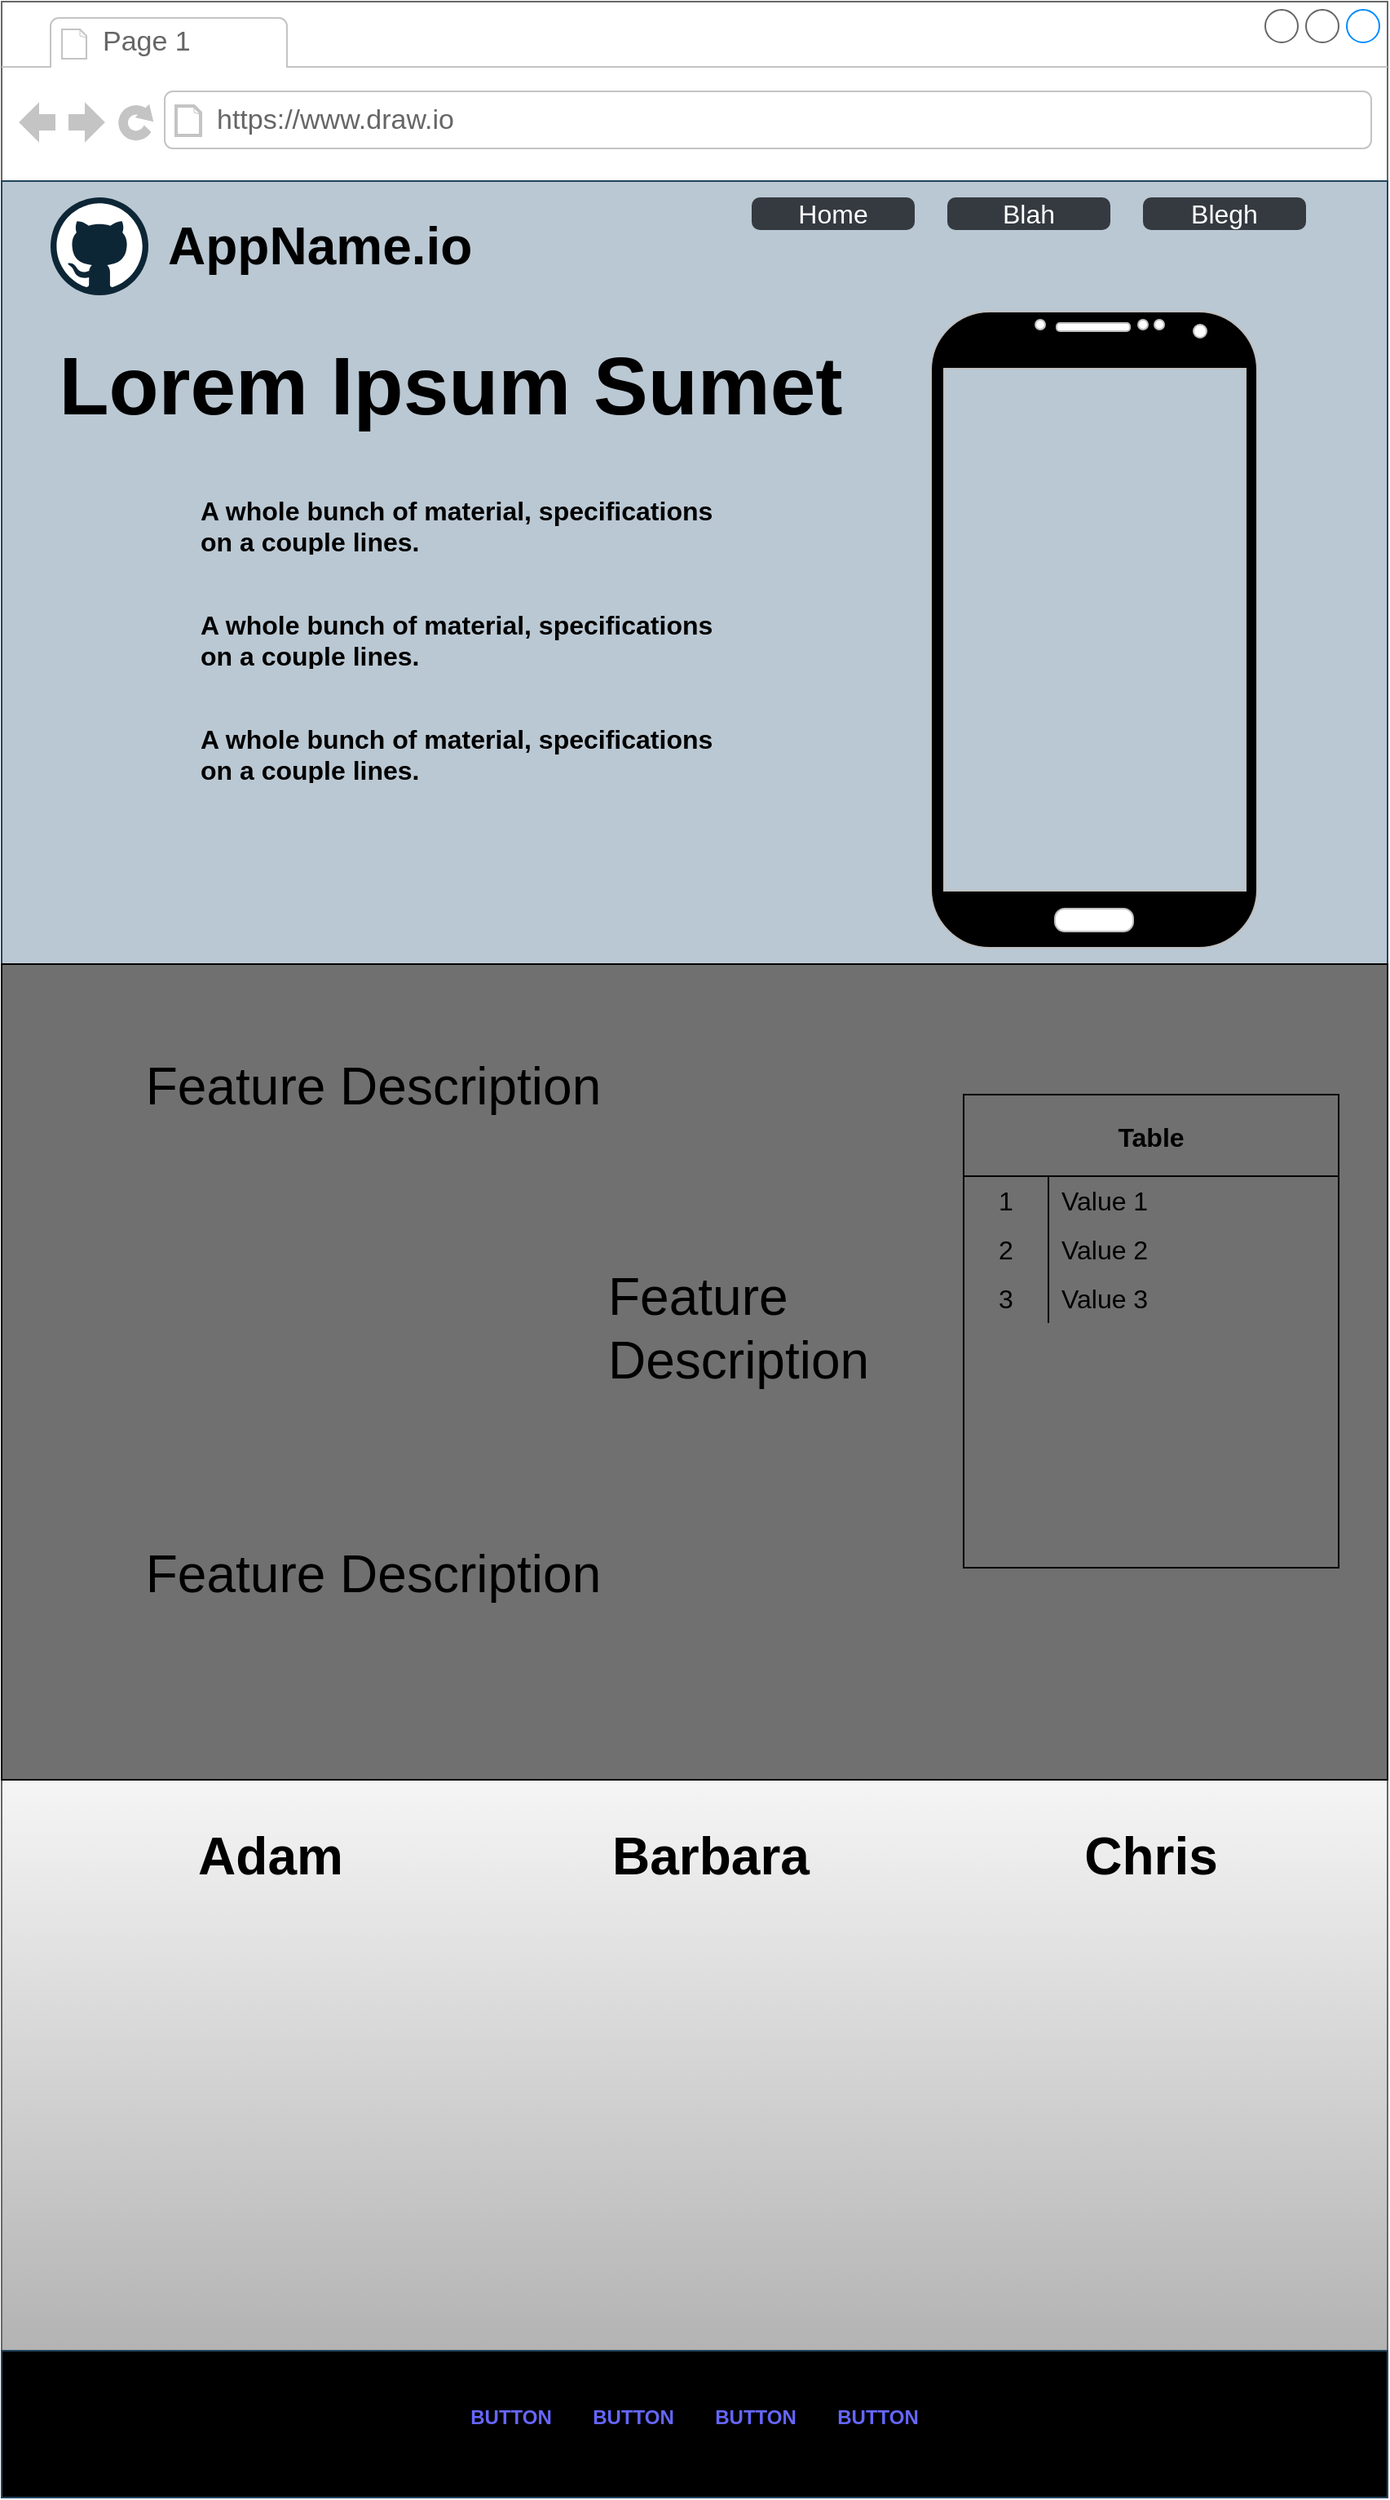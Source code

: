 <mxfile version="18.0.3" type="device"><diagram id="9yhGlh_gxA-6SJREZYWy" name="Page-1"><mxGraphModel dx="1100" dy="752" grid="1" gridSize="10" guides="1" tooltips="1" connect="1" arrows="1" fold="1" page="1" pageScale="1" pageWidth="850" pageHeight="1100" math="0" shadow="0"><root><mxCell id="0"/><mxCell id="1" parent="0"/><mxCell id="E7ukLlpA-Y6Tz7fegazZ-1" value="" style="strokeWidth=1;shadow=0;dashed=0;align=center;html=1;shape=mxgraph.mockup.containers.browserWindow;rSize=0;strokeColor=#666666;strokeColor2=#008cff;strokeColor3=#c4c4c4;mainText=,;recursiveResize=0;container=0;" vertex="1" parent="1"><mxGeometry width="850" height="1530" as="geometry"/></mxCell><mxCell id="E7ukLlpA-Y6Tz7fegazZ-10" value="" style="rounded=0;whiteSpace=wrap;html=1;fillColor=#bac8d3;strokeColor=#23445d;" vertex="1" parent="1"><mxGeometry y="110" width="850" height="480" as="geometry"/></mxCell><mxCell id="E7ukLlpA-Y6Tz7fegazZ-68" value="" style="rounded=0;whiteSpace=wrap;html=1;fontSize=32;fillColor=#f5f5f5;strokeColor=#666666;gradientColor=#b3b3b3;" vertex="1" parent="1"><mxGeometry y="1090" width="850" height="350" as="geometry"/></mxCell><mxCell id="E7ukLlpA-Y6Tz7fegazZ-22" value="" style="verticalLabelPosition=bottom;verticalAlign=top;html=1;shadow=0;dashed=0;strokeWidth=1;shape=mxgraph.android.phone2;strokeColor=#c0c0c0;fillColor=#000000;" vertex="1" parent="1"><mxGeometry x="570" y="190" width="200" height="390" as="geometry"/></mxCell><mxCell id="E7ukLlpA-Y6Tz7fegazZ-23" value="Blegh" style="html=1;shadow=0;dashed=0;shape=mxgraph.bootstrap.rrect;rSize=5;strokeColor=none;strokeWidth=1;fillColor=#343A40;fontColor=#ffffff;whiteSpace=wrap;align=center;verticalAlign=middle;spacingLeft=0;fontStyle=0;fontSize=16;spacing=5;" vertex="1" parent="1"><mxGeometry x="700" y="120" width="100" height="20" as="geometry"/></mxCell><mxCell id="E7ukLlpA-Y6Tz7fegazZ-24" value="Blah" style="html=1;shadow=0;dashed=0;shape=mxgraph.bootstrap.rrect;rSize=5;strokeColor=none;strokeWidth=1;fillColor=#343A40;fontColor=#ffffff;whiteSpace=wrap;align=center;verticalAlign=middle;spacingLeft=0;fontStyle=0;fontSize=16;spacing=5;" vertex="1" parent="1"><mxGeometry x="580" y="120" width="100" height="20" as="geometry"/></mxCell><mxCell id="E7ukLlpA-Y6Tz7fegazZ-25" value="Home" style="html=1;shadow=0;dashed=0;shape=mxgraph.bootstrap.rrect;rSize=5;strokeColor=none;strokeWidth=1;fillColor=#343A40;fontColor=#ffffff;whiteSpace=wrap;align=center;verticalAlign=middle;spacingLeft=0;fontStyle=0;fontSize=16;spacing=5;" vertex="1" parent="1"><mxGeometry x="460" y="120" width="100" height="20" as="geometry"/></mxCell><mxCell id="E7ukLlpA-Y6Tz7fegazZ-26" value="Lorem Ipsum Sumet" style="text;strokeColor=none;fillColor=none;html=1;fontSize=50;fontStyle=1;verticalAlign=middle;align=center;" vertex="1" parent="1"><mxGeometry x="100" y="150" width="350" height="170" as="geometry"/></mxCell><mxCell id="E7ukLlpA-Y6Tz7fegazZ-31" value="" style="rounded=0;whiteSpace=wrap;html=1;fontSize=16;fillColor=#707070;" vertex="1" parent="1"><mxGeometry y="590" width="850" height="500" as="geometry"/></mxCell><mxCell id="E7ukLlpA-Y6Tz7fegazZ-36" value="" style="shape=image;html=1;verticalAlign=top;verticalLabelPosition=bottom;labelBackgroundColor=#ffffff;imageAspect=0;aspect=fixed;image=https://cdn4.iconfinder.com/data/icons/48-bubbles/48/24.TV-128.png;fontSize=32;fillColor=#707070;" vertex="1" parent="1"><mxGeometry x="60" y="670" width="300" height="300" as="geometry"/></mxCell><mxCell id="E7ukLlpA-Y6Tz7fegazZ-37" value="" style="shape=image;html=1;verticalAlign=top;verticalLabelPosition=bottom;labelBackgroundColor=#ffffff;imageAspect=0;aspect=fixed;image=https://cdn0.iconfinder.com/data/icons/phosphor-regular-vol-3/256/number-circle-one-128.png;fontSize=32;fillColor=#707070;imageBackground=none;" vertex="1" parent="1"><mxGeometry x="28" y="640" width="50" height="50" as="geometry"/></mxCell><mxCell id="E7ukLlpA-Y6Tz7fegazZ-38" value="" style="shape=image;html=1;verticalAlign=top;verticalLabelPosition=bottom;labelBackgroundColor=#ffffff;imageAspect=0;aspect=fixed;image=https://cdn0.iconfinder.com/data/icons/phosphor-regular-vol-3/256/number-circle-two-128.png;fontSize=32;fillColor=#707070;" vertex="1" parent="1"><mxGeometry x="280" y="780" width="58" height="58" as="geometry"/></mxCell><mxCell id="E7ukLlpA-Y6Tz7fegazZ-39" value="" style="shape=image;html=1;verticalAlign=top;verticalLabelPosition=bottom;labelBackgroundColor=#ffffff;imageAspect=0;aspect=fixed;image=https://cdn0.iconfinder.com/data/icons/phosphor-thin-vol-3/256/number-circle-three-thin-128.png;fontSize=32;fillColor=#707070;" vertex="1" parent="1"><mxGeometry x="30" y="940" width="48" height="48" as="geometry"/></mxCell><mxCell id="E7ukLlpA-Y6Tz7fegazZ-41" value="Feature Description" style="text;html=1;strokeColor=none;fillColor=none;align=center;verticalAlign=middle;whiteSpace=wrap;rounded=0;fontSize=32;" vertex="1" parent="1"><mxGeometry x="78" y="650" width="300" height="30" as="geometry"/></mxCell><mxCell id="E7ukLlpA-Y6Tz7fegazZ-42" value="Feature Description" style="text;html=1;strokeColor=none;fillColor=none;align=center;verticalAlign=middle;whiteSpace=wrap;rounded=0;fontSize=32;" vertex="1" parent="1"><mxGeometry x="78" y="949" width="300" height="30" as="geometry"/></mxCell><mxCell id="E7ukLlpA-Y6Tz7fegazZ-43" value="Feature Description" style="text;html=1;strokeColor=none;fillColor=none;align=left;verticalAlign=middle;whiteSpace=wrap;rounded=0;fontSize=32;" vertex="1" parent="1"><mxGeometry x="370" y="780" width="140" height="66" as="geometry"/></mxCell><mxCell id="E7ukLlpA-Y6Tz7fegazZ-2" value="Page 1" style="strokeWidth=1;shadow=0;dashed=0;align=center;html=1;shape=mxgraph.mockup.containers.anchor;fontSize=17;fontColor=#666666;align=left;" vertex="1" parent="1"><mxGeometry x="60" y="12" width="110" height="26" as="geometry"/></mxCell><mxCell id="E7ukLlpA-Y6Tz7fegazZ-3" value="https://www.draw.io" style="strokeWidth=1;shadow=0;dashed=0;align=center;html=1;shape=mxgraph.mockup.containers.anchor;rSize=0;fontSize=17;fontColor=#666666;align=left;" vertex="1" parent="1"><mxGeometry x="130" y="60" width="250" height="26" as="geometry"/></mxCell><UserObject label="A whole bunch of material, specifications on a couple lines." placeholders="1" id="E7ukLlpA-Y6Tz7fegazZ-29"><mxCell style="text;html=1;strokeColor=none;fillColor=none;align=left;verticalAlign=middle;whiteSpace=wrap;overflow=hidden;fontSize=16;fontStyle=1" vertex="1" parent="1"><mxGeometry x="120" y="370" width="340" height="40" as="geometry"/></mxCell></UserObject><UserObject label="A whole bunch of material, specifications on a couple lines." placeholders="1" id="E7ukLlpA-Y6Tz7fegazZ-27"><mxCell style="text;html=1;strokeColor=none;fillColor=none;align=left;verticalAlign=middle;whiteSpace=wrap;overflow=hidden;fontSize=16;fontStyle=1" vertex="1" parent="1"><mxGeometry x="120" y="300" width="340" height="40" as="geometry"/></mxCell></UserObject><UserObject label="A whole bunch of material, specifications on a couple lines." placeholders="1" id="E7ukLlpA-Y6Tz7fegazZ-30"><mxCell style="text;html=1;strokeColor=none;fillColor=none;align=left;verticalAlign=middle;whiteSpace=wrap;overflow=hidden;fontSize=16;fontStyle=1" vertex="1" parent="1"><mxGeometry x="120" y="440" width="340" height="40" as="geometry"/></mxCell></UserObject><mxCell id="E7ukLlpA-Y6Tz7fegazZ-32" value="" style="dashed=0;outlineConnect=0;html=1;align=center;labelPosition=center;verticalLabelPosition=bottom;verticalAlign=top;shape=mxgraph.weblogos.github;fontSize=16;fillColor=#707070;" vertex="1" parent="1"><mxGeometry x="30" y="120" width="60" height="60" as="geometry"/></mxCell><mxCell id="E7ukLlpA-Y6Tz7fegazZ-35" value="AppName.io" style="text;strokeColor=none;fillColor=none;html=1;fontSize=32;fontStyle=1;verticalAlign=middle;align=left;" vertex="1" parent="1"><mxGeometry x="100" y="125" width="270" height="50" as="geometry"/></mxCell><mxCell id="E7ukLlpA-Y6Tz7fegazZ-45" value="" style="shape=image;html=1;verticalAlign=top;verticalLabelPosition=bottom;labelBackgroundColor=#ffffff;imageAspect=0;aspect=fixed;image=https://cdn1.iconfinder.com/data/icons/heroicons-solid/20/thumb-up-128.png;fontSize=16;fillColor=#707070;" vertex="1" parent="1"><mxGeometry x="606" y="312" width="128" height="128" as="geometry"/></mxCell><mxCell id="E7ukLlpA-Y6Tz7fegazZ-48" value="" style="shape=image;html=1;verticalAlign=top;verticalLabelPosition=bottom;labelBackgroundColor=#ffffff;imageAspect=0;image=https://cdn2.iconfinder.com/data/icons/essential-web-4/50/comment-bubble-speech-chat-review-128.png;fontSize=32;fillColor=#707070;" vertex="1" parent="1"><mxGeometry x="60" y="1150" width="210" height="260" as="geometry"/></mxCell><mxCell id="E7ukLlpA-Y6Tz7fegazZ-51" value="" style="shape=image;html=1;verticalAlign=top;verticalLabelPosition=bottom;labelBackgroundColor=#ffffff;imageAspect=0;aspect=fixed;image=https://cdn4.iconfinder.com/data/icons/line-basic-ecommerce/64/icons_ecommerce_line-29-128.png;fontSize=32;fillColor=#707070;" vertex="1" parent="1"><mxGeometry x="101" y="1130" width="128" height="128" as="geometry"/></mxCell><mxCell id="E7ukLlpA-Y6Tz7fegazZ-53" value="" style="shape=image;html=1;verticalAlign=top;verticalLabelPosition=bottom;labelBackgroundColor=#ffffff;imageAspect=0;image=https://cdn2.iconfinder.com/data/icons/essential-web-4/50/comment-bubble-speech-chat-review-128.png;fontSize=32;fillColor=#707070;" vertex="1" parent="1"><mxGeometry x="330" y="1150" width="210" height="260" as="geometry"/></mxCell><mxCell id="E7ukLlpA-Y6Tz7fegazZ-54" value="" style="shape=image;html=1;verticalAlign=top;verticalLabelPosition=bottom;labelBackgroundColor=#ffffff;imageAspect=0;aspect=fixed;image=https://cdn4.iconfinder.com/data/icons/line-basic-ecommerce/64/icons_ecommerce_line-29-128.png;fontSize=32;fillColor=#707070;" vertex="1" parent="1"><mxGeometry x="371" y="1130" width="128" height="128" as="geometry"/></mxCell><mxCell id="E7ukLlpA-Y6Tz7fegazZ-55" value="" style="shape=image;html=1;verticalAlign=top;verticalLabelPosition=bottom;labelBackgroundColor=#ffffff;imageAspect=0;image=https://cdn2.iconfinder.com/data/icons/essential-web-4/50/comment-bubble-speech-chat-review-128.png;fontSize=32;fillColor=#707070;" vertex="1" parent="1"><mxGeometry x="600" y="1150" width="210" height="260" as="geometry"/></mxCell><mxCell id="E7ukLlpA-Y6Tz7fegazZ-56" value="" style="shape=image;html=1;verticalAlign=top;verticalLabelPosition=bottom;labelBackgroundColor=#ffffff;imageAspect=0;aspect=fixed;image=https://cdn4.iconfinder.com/data/icons/line-basic-ecommerce/64/icons_ecommerce_line-29-128.png;fontSize=32;fillColor=#707070;" vertex="1" parent="1"><mxGeometry x="641" y="1130" width="128" height="128" as="geometry"/></mxCell><mxCell id="E7ukLlpA-Y6Tz7fegazZ-57" value="" style="shape=image;html=1;verticalAlign=top;verticalLabelPosition=bottom;labelBackgroundColor=#ffffff;imageAspect=0;aspect=fixed;image=https://cdn0.iconfinder.com/data/icons/evericons-24px-vol-1/24/text-align-left-128.png;fontSize=32;fillColor=#707070;" vertex="1" parent="1"><mxGeometry x="91" y="1206.5" width="148" height="148" as="geometry"/></mxCell><mxCell id="E7ukLlpA-Y6Tz7fegazZ-60" value="" style="shape=image;html=1;verticalAlign=top;verticalLabelPosition=bottom;labelBackgroundColor=#ffffff;imageAspect=0;aspect=fixed;image=https://cdn0.iconfinder.com/data/icons/evericons-24px-vol-1/24/text-align-left-128.png;fontSize=32;fillColor=#707070;" vertex="1" parent="1"><mxGeometry x="360" y="1206.5" width="148" height="148" as="geometry"/></mxCell><mxCell id="E7ukLlpA-Y6Tz7fegazZ-61" value="" style="shape=image;html=1;verticalAlign=top;verticalLabelPosition=bottom;labelBackgroundColor=#ffffff;imageAspect=0;aspect=fixed;image=https://cdn0.iconfinder.com/data/icons/evericons-24px-vol-1/24/text-align-left-128.png;fontSize=32;fillColor=#707070;" vertex="1" parent="1"><mxGeometry x="630.5" y="1205.5" width="149" height="149" as="geometry"/></mxCell><mxCell id="E7ukLlpA-Y6Tz7fegazZ-62" value="Adam" style="text;align=center;fontStyle=1;verticalAlign=middle;spacingLeft=3;spacingRight=3;strokeColor=none;rotatable=0;points=[[0,0.5],[1,0.5]];portConstraint=eastwest;fontSize=32;fillColor=none;" vertex="1" parent="1"><mxGeometry x="125" y="1120" width="80" height="26" as="geometry"/></mxCell><mxCell id="E7ukLlpA-Y6Tz7fegazZ-63" value="Barbara" style="text;align=center;fontStyle=1;verticalAlign=middle;spacingLeft=3;spacingRight=3;strokeColor=none;rotatable=0;points=[[0,0.5],[1,0.5]];portConstraint=eastwest;fontSize=32;fillColor=none;" vertex="1" parent="1"><mxGeometry x="395" y="1120" width="80" height="26" as="geometry"/></mxCell><mxCell id="E7ukLlpA-Y6Tz7fegazZ-64" value="Chris" style="text;align=center;fontStyle=1;verticalAlign=middle;spacingLeft=3;spacingRight=3;strokeColor=none;rotatable=0;points=[[0,0.5],[1,0.5]];portConstraint=eastwest;fontSize=32;fillColor=none;" vertex="1" parent="1"><mxGeometry x="665" y="1120" width="80" height="26" as="geometry"/></mxCell><mxCell id="E7ukLlpA-Y6Tz7fegazZ-70" value="" style="rounded=0;whiteSpace=wrap;html=1;fontSize=32;fillColor=#000000;strokeColor=#23445d;" vertex="1" parent="1"><mxGeometry y="1440" width="850" height="90" as="geometry"/></mxCell><mxCell id="E7ukLlpA-Y6Tz7fegazZ-71" value="" style="shape=rect;fillColor=none;strokeColor=none;shadow=0;fontSize=32;fontStyle=1;fontColor=#6666FF;" vertex="1" parent="1"><mxGeometry x="275" y="1460" width="300" height="40" as="geometry"/></mxCell><mxCell id="E7ukLlpA-Y6Tz7fegazZ-72" value="BUTTON" style="shape=rect;strokeColor=none;fillColor=none;fontSize=12;fontColor=#6666FF;dashed=0;fontStyle=1" vertex="1" parent="E7ukLlpA-Y6Tz7fegazZ-71"><mxGeometry width="75" height="40" as="geometry"/></mxCell><mxCell id="E7ukLlpA-Y6Tz7fegazZ-73" value="BUTTON" style="shape=rect;strokeColor=none;fillColor=none;fontSize=12;fontColor=#6666FF;dashed=0;fontStyle=1" vertex="1" parent="E7ukLlpA-Y6Tz7fegazZ-71"><mxGeometry x="75" width="75" height="40" as="geometry"/></mxCell><mxCell id="E7ukLlpA-Y6Tz7fegazZ-74" value="BUTTON" style="shape=rect;strokeColor=none;fillColor=none;fontSize=12;fontColor=#6666FF;dashed=0;fontStyle=1" vertex="1" parent="E7ukLlpA-Y6Tz7fegazZ-71"><mxGeometry x="150" width="75" height="40" as="geometry"/></mxCell><mxCell id="E7ukLlpA-Y6Tz7fegazZ-75" value="BUTTON" style="shape=rect;strokeColor=none;fillColor=none;fontSize=12;fontColor=#6666FF;dashed=0;fontStyle=1" vertex="1" parent="E7ukLlpA-Y6Tz7fegazZ-71"><mxGeometry x="225" width="75" height="40" as="geometry"/></mxCell><mxCell id="E7ukLlpA-Y6Tz7fegazZ-84" value="Table" style="shape=table;startSize=50;container=1;collapsible=0;childLayout=tableLayout;fixedRows=1;rowLines=0;fontStyle=1;fontSize=16;fillColor=none;html=0;" vertex="1" parent="1"><mxGeometry x="590" y="670" width="230" height="290" as="geometry"/></mxCell><mxCell id="E7ukLlpA-Y6Tz7fegazZ-85" value="" style="shape=tableRow;horizontal=0;startSize=0;swimlaneHead=0;swimlaneBody=0;top=0;left=0;bottom=0;right=0;collapsible=0;dropTarget=0;fillColor=none;points=[[0,0.5],[1,0.5]];portConstraint=eastwest;fontSize=16;html=0;" vertex="1" parent="E7ukLlpA-Y6Tz7fegazZ-84"><mxGeometry y="50" width="230" height="30" as="geometry"/></mxCell><mxCell id="E7ukLlpA-Y6Tz7fegazZ-86" value="1" style="shape=partialRectangle;html=1;whiteSpace=wrap;connectable=0;fillColor=none;top=0;left=0;bottom=0;right=0;overflow=hidden;pointerEvents=1;fontSize=16;" vertex="1" parent="E7ukLlpA-Y6Tz7fegazZ-85"><mxGeometry width="52" height="30" as="geometry"><mxRectangle width="52" height="30" as="alternateBounds"/></mxGeometry></mxCell><mxCell id="E7ukLlpA-Y6Tz7fegazZ-87" value="Value 1" style="shape=partialRectangle;html=1;whiteSpace=wrap;connectable=0;fillColor=none;top=0;left=0;bottom=0;right=0;align=left;spacingLeft=6;overflow=hidden;fontSize=16;" vertex="1" parent="E7ukLlpA-Y6Tz7fegazZ-85"><mxGeometry x="52" width="178" height="30" as="geometry"><mxRectangle width="178" height="30" as="alternateBounds"/></mxGeometry></mxCell><mxCell id="E7ukLlpA-Y6Tz7fegazZ-88" value="" style="shape=tableRow;horizontal=0;startSize=0;swimlaneHead=0;swimlaneBody=0;top=0;left=0;bottom=0;right=0;collapsible=0;dropTarget=0;fillColor=none;points=[[0,0.5],[1,0.5]];portConstraint=eastwest;fontSize=16;html=0;" vertex="1" parent="E7ukLlpA-Y6Tz7fegazZ-84"><mxGeometry y="80" width="230" height="30" as="geometry"/></mxCell><mxCell id="E7ukLlpA-Y6Tz7fegazZ-89" value="2" style="shape=partialRectangle;html=1;whiteSpace=wrap;connectable=0;fillColor=none;top=0;left=0;bottom=0;right=0;overflow=hidden;fontSize=16;" vertex="1" parent="E7ukLlpA-Y6Tz7fegazZ-88"><mxGeometry width="52" height="30" as="geometry"><mxRectangle width="52" height="30" as="alternateBounds"/></mxGeometry></mxCell><mxCell id="E7ukLlpA-Y6Tz7fegazZ-90" value="Value 2" style="shape=partialRectangle;html=1;whiteSpace=wrap;connectable=0;fillColor=none;top=0;left=0;bottom=0;right=0;align=left;spacingLeft=6;overflow=hidden;fontSize=16;" vertex="1" parent="E7ukLlpA-Y6Tz7fegazZ-88"><mxGeometry x="52" width="178" height="30" as="geometry"><mxRectangle width="178" height="30" as="alternateBounds"/></mxGeometry></mxCell><mxCell id="E7ukLlpA-Y6Tz7fegazZ-91" value="" style="shape=tableRow;horizontal=0;startSize=0;swimlaneHead=0;swimlaneBody=0;top=0;left=0;bottom=0;right=0;collapsible=0;dropTarget=0;fillColor=none;points=[[0,0.5],[1,0.5]];portConstraint=eastwest;fontSize=16;html=0;" vertex="1" parent="E7ukLlpA-Y6Tz7fegazZ-84"><mxGeometry y="110" width="230" height="30" as="geometry"/></mxCell><mxCell id="E7ukLlpA-Y6Tz7fegazZ-92" value="3" style="shape=partialRectangle;html=1;whiteSpace=wrap;connectable=0;fillColor=none;top=0;left=0;bottom=0;right=0;overflow=hidden;fontSize=16;" vertex="1" parent="E7ukLlpA-Y6Tz7fegazZ-91"><mxGeometry width="52" height="30" as="geometry"><mxRectangle width="52" height="30" as="alternateBounds"/></mxGeometry></mxCell><mxCell id="E7ukLlpA-Y6Tz7fegazZ-93" value="Value 3" style="shape=partialRectangle;html=1;whiteSpace=wrap;connectable=0;fillColor=none;top=0;left=0;bottom=0;right=0;align=left;spacingLeft=6;overflow=hidden;fontSize=16;" vertex="1" parent="E7ukLlpA-Y6Tz7fegazZ-91"><mxGeometry x="52" width="178" height="30" as="geometry"><mxRectangle width="178" height="30" as="alternateBounds"/></mxGeometry></mxCell></root></mxGraphModel></diagram></mxfile>